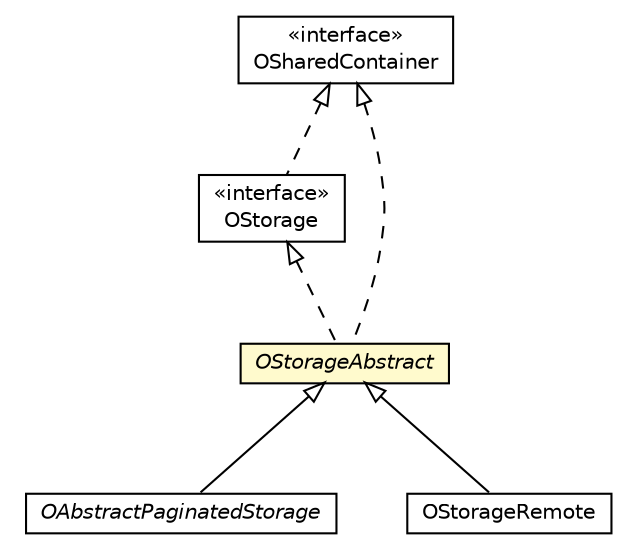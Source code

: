 #!/usr/local/bin/dot
#
# Class diagram 
# Generated by UMLGraph version R5_6-24-gf6e263 (http://www.umlgraph.org/)
#

digraph G {
	edge [fontname="Helvetica",fontsize=10,labelfontname="Helvetica",labelfontsize=10];
	node [fontname="Helvetica",fontsize=10,shape=plaintext];
	nodesep=0.25;
	ranksep=0.5;
	// com.orientechnologies.common.concur.resource.OSharedContainer
	c7209501 [label=<<table title="com.orientechnologies.common.concur.resource.OSharedContainer" border="0" cellborder="1" cellspacing="0" cellpadding="2" port="p" href="../../../common/concur/resource/OSharedContainer.html">
		<tr><td><table border="0" cellspacing="0" cellpadding="1">
<tr><td align="center" balign="center"> &#171;interface&#187; </td></tr>
<tr><td align="center" balign="center"> OSharedContainer </td></tr>
		</table></td></tr>
		</table>>, URL="../../../common/concur/resource/OSharedContainer.html", fontname="Helvetica", fontcolor="black", fontsize=10.0];
	// com.orientechnologies.orient.core.storage.OStorage
	c7210802 [label=<<table title="com.orientechnologies.orient.core.storage.OStorage" border="0" cellborder="1" cellspacing="0" cellpadding="2" port="p" href="./OStorage.html">
		<tr><td><table border="0" cellspacing="0" cellpadding="1">
<tr><td align="center" balign="center"> &#171;interface&#187; </td></tr>
<tr><td align="center" balign="center"> OStorage </td></tr>
		</table></td></tr>
		</table>>, URL="./OStorage.html", fontname="Helvetica", fontcolor="black", fontsize=10.0];
	// com.orientechnologies.orient.core.storage.OStorageAbstract
	c7210807 [label=<<table title="com.orientechnologies.orient.core.storage.OStorageAbstract" border="0" cellborder="1" cellspacing="0" cellpadding="2" port="p" bgcolor="lemonChiffon" href="./OStorageAbstract.html">
		<tr><td><table border="0" cellspacing="0" cellpadding="1">
<tr><td align="center" balign="center"><font face="Helvetica-Oblique"> OStorageAbstract </font></td></tr>
		</table></td></tr>
		</table>>, URL="./OStorageAbstract.html", fontname="Helvetica", fontcolor="black", fontsize=10.0];
	// com.orientechnologies.orient.core.storage.impl.local.OAbstractPaginatedStorage
	c7210831 [label=<<table title="com.orientechnologies.orient.core.storage.impl.local.OAbstractPaginatedStorage" border="0" cellborder="1" cellspacing="0" cellpadding="2" port="p" href="./impl/local/OAbstractPaginatedStorage.html">
		<tr><td><table border="0" cellspacing="0" cellpadding="1">
<tr><td align="center" balign="center"><font face="Helvetica-Oblique"> OAbstractPaginatedStorage </font></td></tr>
		</table></td></tr>
		</table>>, URL="./impl/local/OAbstractPaginatedStorage.html", fontname="Helvetica", fontcolor="black", fontsize=10.0];
	// com.orientechnologies.orient.client.remote.OStorageRemote
	c7211306 [label=<<table title="com.orientechnologies.orient.client.remote.OStorageRemote" border="0" cellborder="1" cellspacing="0" cellpadding="2" port="p" href="../../client/remote/OStorageRemote.html">
		<tr><td><table border="0" cellspacing="0" cellpadding="1">
<tr><td align="center" balign="center"> OStorageRemote </td></tr>
		</table></td></tr>
		</table>>, URL="../../client/remote/OStorageRemote.html", fontname="Helvetica", fontcolor="black", fontsize=10.0];
	//com.orientechnologies.orient.core.storage.OStorage implements com.orientechnologies.common.concur.resource.OSharedContainer
	c7209501:p -> c7210802:p [dir=back,arrowtail=empty,style=dashed];
	//com.orientechnologies.orient.core.storage.OStorageAbstract implements com.orientechnologies.orient.core.storage.OStorage
	c7210802:p -> c7210807:p [dir=back,arrowtail=empty,style=dashed];
	//com.orientechnologies.orient.core.storage.OStorageAbstract implements com.orientechnologies.common.concur.resource.OSharedContainer
	c7209501:p -> c7210807:p [dir=back,arrowtail=empty,style=dashed];
	//com.orientechnologies.orient.core.storage.impl.local.OAbstractPaginatedStorage extends com.orientechnologies.orient.core.storage.OStorageAbstract
	c7210807:p -> c7210831:p [dir=back,arrowtail=empty];
	//com.orientechnologies.orient.client.remote.OStorageRemote extends com.orientechnologies.orient.core.storage.OStorageAbstract
	c7210807:p -> c7211306:p [dir=back,arrowtail=empty];
}

